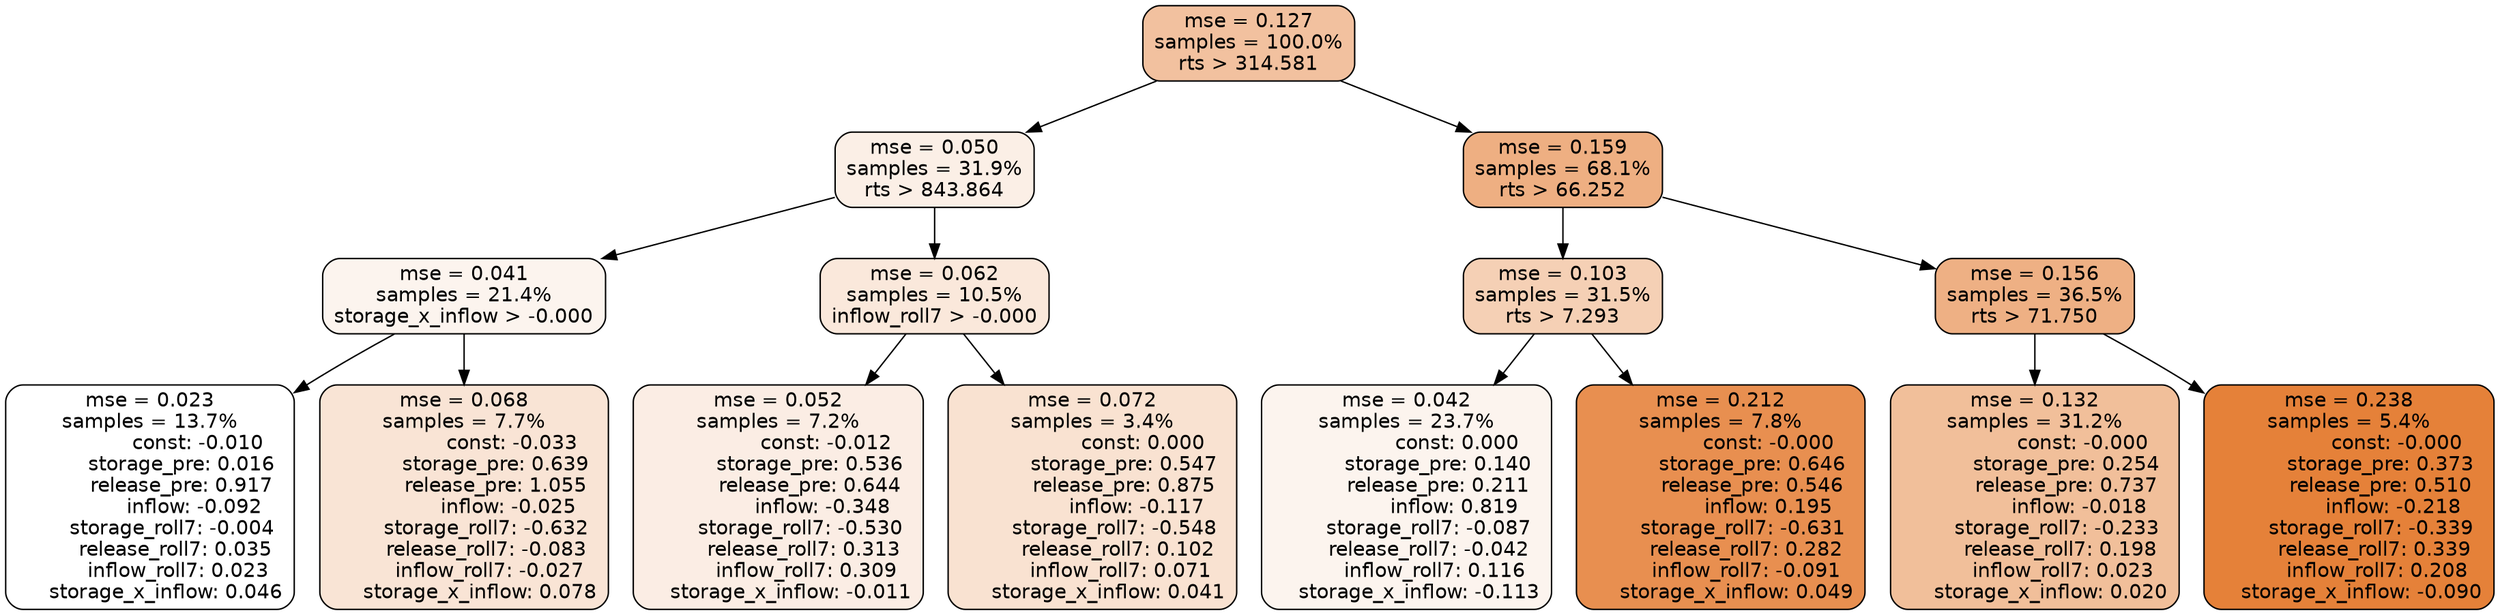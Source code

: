 digraph tree {
node [shape=rectangle, style="filled, rounded", color="black", fontname=helvetica] ;
edge [fontname=helvetica] ;
	"0" [label="mse = 0.127
samples = 100.0%
rts > 314.581", fillcolor="#f2c19f"]
	"8" [label="mse = 0.050
samples = 31.9%
rts > 843.864", fillcolor="#fbefe6"]
	"1" [label="mse = 0.159
samples = 68.1%
rts > 66.252", fillcolor="#eeaf82"]
	"9" [label="mse = 0.041
samples = 21.4%
storage_x_inflow > -0.000", fillcolor="#fcf4ee"]
	"12" [label="mse = 0.062
samples = 10.5%
inflow_roll7 > -0.000", fillcolor="#fae8db"]
	"2" [label="mse = 0.103
samples = 31.5%
rts > 7.293", fillcolor="#f5d0b5"]
	"5" [label="mse = 0.156
samples = 36.5%
rts > 71.750", fillcolor="#eeb084"]
	"10" [label="mse = 0.023
samples = 13.7%
               const: -0.010
          storage_pre: 0.016
          release_pre: 0.917
              inflow: -0.092
       storage_roll7: -0.004
        release_roll7: 0.035
         inflow_roll7: 0.023
     storage_x_inflow: 0.046", fillcolor="#ffffff"]
	"11" [label="mse = 0.068
samples = 7.7%
               const: -0.033
          storage_pre: 0.639
          release_pre: 1.055
              inflow: -0.025
       storage_roll7: -0.632
       release_roll7: -0.083
        inflow_roll7: -0.027
     storage_x_inflow: 0.078", fillcolor="#f9e4d5"]
	"13" [label="mse = 0.052
samples = 7.2%
               const: -0.012
          storage_pre: 0.536
          release_pre: 0.644
              inflow: -0.348
       storage_roll7: -0.530
        release_roll7: 0.313
         inflow_roll7: 0.309
    storage_x_inflow: -0.011", fillcolor="#fbede4"]
	"14" [label="mse = 0.072
samples = 3.4%
                const: 0.000
          storage_pre: 0.547
          release_pre: 0.875
              inflow: -0.117
       storage_roll7: -0.548
        release_roll7: 0.102
         inflow_roll7: 0.071
     storage_x_inflow: 0.041", fillcolor="#f9e2d1"]
	"3" [label="mse = 0.042
samples = 23.7%
                const: 0.000
          storage_pre: 0.140
          release_pre: 0.211
               inflow: 0.819
       storage_roll7: -0.087
       release_roll7: -0.042
         inflow_roll7: 0.116
    storage_x_inflow: -0.113", fillcolor="#fcf4ee"]
	"4" [label="mse = 0.212
samples = 7.8%
               const: -0.000
          storage_pre: 0.646
          release_pre: 0.546
               inflow: 0.195
       storage_roll7: -0.631
        release_roll7: 0.282
        inflow_roll7: -0.091
     storage_x_inflow: 0.049", fillcolor="#e88f50"]
	"7" [label="mse = 0.132
samples = 31.2%
               const: -0.000
          storage_pre: 0.254
          release_pre: 0.737
              inflow: -0.018
       storage_roll7: -0.233
        release_roll7: 0.198
         inflow_roll7: 0.023
     storage_x_inflow: 0.020", fillcolor="#f1bf9a"]
	"6" [label="mse = 0.238
samples = 5.4%
               const: -0.000
          storage_pre: 0.373
          release_pre: 0.510
              inflow: -0.218
       storage_roll7: -0.339
        release_roll7: 0.339
         inflow_roll7: 0.208
    storage_x_inflow: -0.090", fillcolor="#e58139"]

	"0" -> "1"
	"0" -> "8"
	"8" -> "9"
	"8" -> "12"
	"1" -> "2"
	"1" -> "5"
	"9" -> "10"
	"9" -> "11"
	"12" -> "13"
	"12" -> "14"
	"2" -> "3"
	"2" -> "4"
	"5" -> "6"
	"5" -> "7"
}